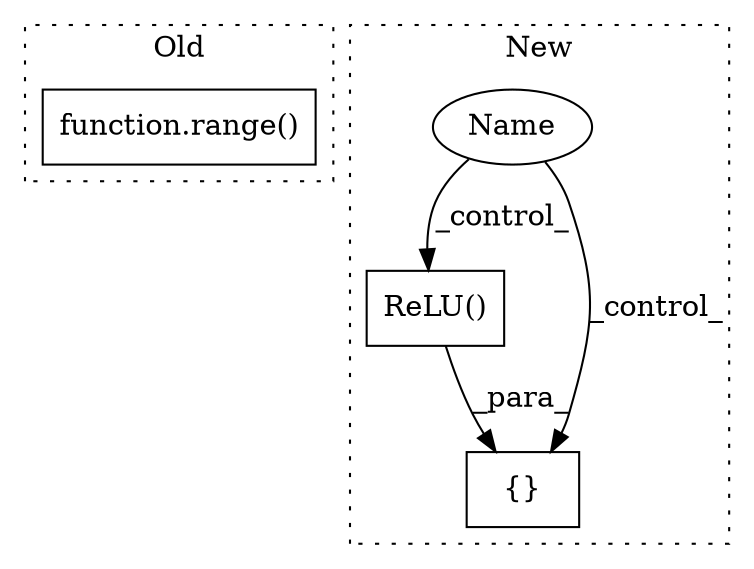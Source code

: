 digraph G {
subgraph cluster0 {
1 [label="function.range()" a="75" s="4222,4238" l="6,1" shape="box"];
label = "Old";
style="dotted";
}
subgraph cluster1 {
2 [label="ReLU()" a="75" s="4340" l="9" shape="box"];
3 [label="{}" a="59" s="4304,4349" l="1,0" shape="box"];
4 [label="Name" a="87" s="4251" l="1" shape="ellipse"];
label = "New";
style="dotted";
}
2 -> 3 [label="_para_"];
4 -> 2 [label="_control_"];
4 -> 3 [label="_control_"];
}
